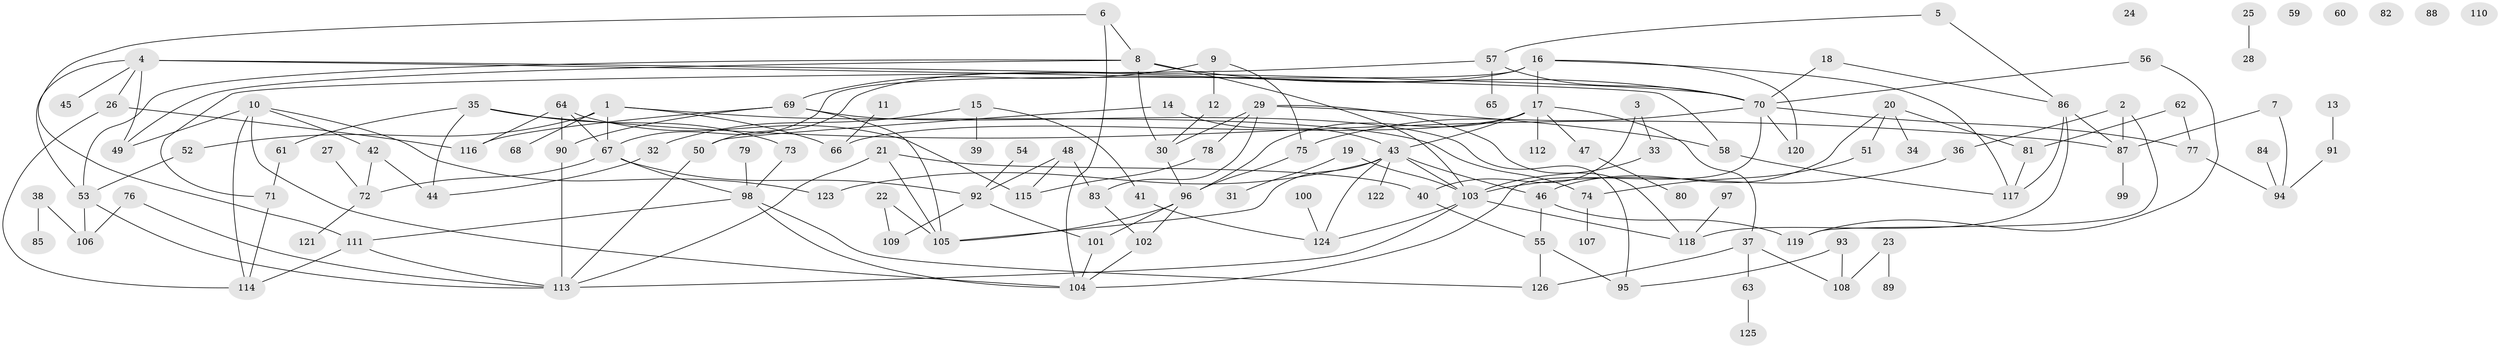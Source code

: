// Generated by graph-tools (version 1.1) at 2025/25/03/09/25 03:25:16]
// undirected, 126 vertices, 179 edges
graph export_dot {
graph [start="1"]
  node [color=gray90,style=filled];
  1;
  2;
  3;
  4;
  5;
  6;
  7;
  8;
  9;
  10;
  11;
  12;
  13;
  14;
  15;
  16;
  17;
  18;
  19;
  20;
  21;
  22;
  23;
  24;
  25;
  26;
  27;
  28;
  29;
  30;
  31;
  32;
  33;
  34;
  35;
  36;
  37;
  38;
  39;
  40;
  41;
  42;
  43;
  44;
  45;
  46;
  47;
  48;
  49;
  50;
  51;
  52;
  53;
  54;
  55;
  56;
  57;
  58;
  59;
  60;
  61;
  62;
  63;
  64;
  65;
  66;
  67;
  68;
  69;
  70;
  71;
  72;
  73;
  74;
  75;
  76;
  77;
  78;
  79;
  80;
  81;
  82;
  83;
  84;
  85;
  86;
  87;
  88;
  89;
  90;
  91;
  92;
  93;
  94;
  95;
  96;
  97;
  98;
  99;
  100;
  101;
  102;
  103;
  104;
  105;
  106;
  107;
  108;
  109;
  110;
  111;
  112;
  113;
  114;
  115;
  116;
  117;
  118;
  119;
  120;
  121;
  122;
  123;
  124;
  125;
  126;
  1 -- 52;
  1 -- 66;
  1 -- 67;
  1 -- 68;
  1 -- 74;
  2 -- 36;
  2 -- 87;
  2 -- 119;
  3 -- 33;
  3 -- 40;
  4 -- 26;
  4 -- 45;
  4 -- 49;
  4 -- 53;
  4 -- 58;
  4 -- 70;
  5 -- 57;
  5 -- 86;
  6 -- 8;
  6 -- 104;
  6 -- 111;
  7 -- 87;
  7 -- 94;
  8 -- 30;
  8 -- 49;
  8 -- 53;
  8 -- 70;
  8 -- 103;
  9 -- 12;
  9 -- 69;
  9 -- 75;
  10 -- 42;
  10 -- 49;
  10 -- 104;
  10 -- 114;
  10 -- 123;
  11 -- 66;
  12 -- 30;
  13 -- 91;
  14 -- 43;
  14 -- 50;
  15 -- 32;
  15 -- 39;
  15 -- 41;
  16 -- 17;
  16 -- 50;
  16 -- 67;
  16 -- 117;
  16 -- 120;
  17 -- 37;
  17 -- 43;
  17 -- 47;
  17 -- 66;
  17 -- 96;
  17 -- 112;
  18 -- 70;
  18 -- 86;
  19 -- 31;
  19 -- 103;
  20 -- 34;
  20 -- 46;
  20 -- 51;
  20 -- 81;
  21 -- 40;
  21 -- 105;
  21 -- 113;
  22 -- 105;
  22 -- 109;
  23 -- 89;
  23 -- 108;
  25 -- 28;
  26 -- 114;
  26 -- 116;
  27 -- 72;
  29 -- 30;
  29 -- 58;
  29 -- 78;
  29 -- 83;
  29 -- 118;
  30 -- 96;
  32 -- 44;
  33 -- 103;
  35 -- 44;
  35 -- 61;
  35 -- 73;
  35 -- 87;
  36 -- 103;
  37 -- 63;
  37 -- 108;
  37 -- 126;
  38 -- 85;
  38 -- 106;
  40 -- 55;
  41 -- 124;
  42 -- 44;
  42 -- 72;
  43 -- 46;
  43 -- 103;
  43 -- 105;
  43 -- 122;
  43 -- 123;
  43 -- 124;
  46 -- 55;
  46 -- 119;
  47 -- 80;
  48 -- 83;
  48 -- 92;
  48 -- 115;
  50 -- 113;
  51 -- 74;
  52 -- 53;
  53 -- 106;
  53 -- 113;
  54 -- 92;
  55 -- 95;
  55 -- 126;
  56 -- 70;
  56 -- 119;
  57 -- 65;
  57 -- 70;
  57 -- 71;
  58 -- 117;
  61 -- 71;
  62 -- 77;
  62 -- 81;
  63 -- 125;
  64 -- 67;
  64 -- 90;
  64 -- 115;
  64 -- 116;
  67 -- 72;
  67 -- 92;
  67 -- 98;
  69 -- 90;
  69 -- 95;
  69 -- 105;
  69 -- 116;
  70 -- 75;
  70 -- 77;
  70 -- 104;
  70 -- 120;
  71 -- 114;
  72 -- 121;
  73 -- 98;
  74 -- 107;
  75 -- 96;
  76 -- 106;
  76 -- 113;
  77 -- 94;
  78 -- 115;
  79 -- 98;
  81 -- 117;
  83 -- 102;
  84 -- 94;
  86 -- 87;
  86 -- 117;
  86 -- 118;
  87 -- 99;
  90 -- 113;
  91 -- 94;
  92 -- 101;
  92 -- 109;
  93 -- 95;
  93 -- 108;
  96 -- 101;
  96 -- 102;
  96 -- 105;
  97 -- 118;
  98 -- 104;
  98 -- 111;
  98 -- 126;
  100 -- 124;
  101 -- 104;
  102 -- 104;
  103 -- 113;
  103 -- 118;
  103 -- 124;
  111 -- 113;
  111 -- 114;
}
